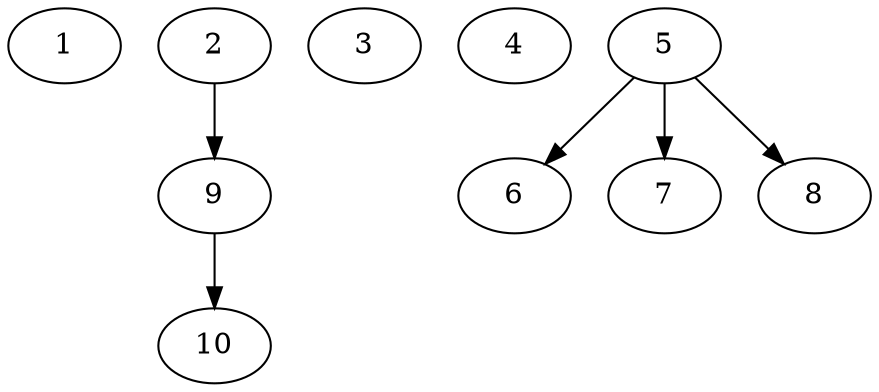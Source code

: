 // DAG automatically generated by daggen at Tue Jul 18 11:30:58 2017
// ./daggen --dot -n 10 --fat 0.5 --regular 0.2 --density 0.2 --jump 4 
digraph G {
  1 [size="134217728000", alpha="0.17"]
  2 [size="1122729087", alpha="0.07"]
  2 -> 9 [size ="33554432"]
  3 [size="9241252251", alpha="0.10"]
  4 [size="28823601515", alpha="0.06"]
  5 [size="782757789696", alpha="0.07"]
  5 -> 6 [size ="679477248"]
  5 -> 7 [size ="679477248"]
  5 -> 8 [size ="679477248"]
  6 [size="45270836806", alpha="0.17"]
  7 [size="134217728000", alpha="0.16"]
  8 [size="41065249593", alpha="0.04"]
  9 [size="35517172956", alpha="0.20"]
  9 -> 10 [size ="838860800"]
  10 [size="1966504019", alpha="0.19"]
}
